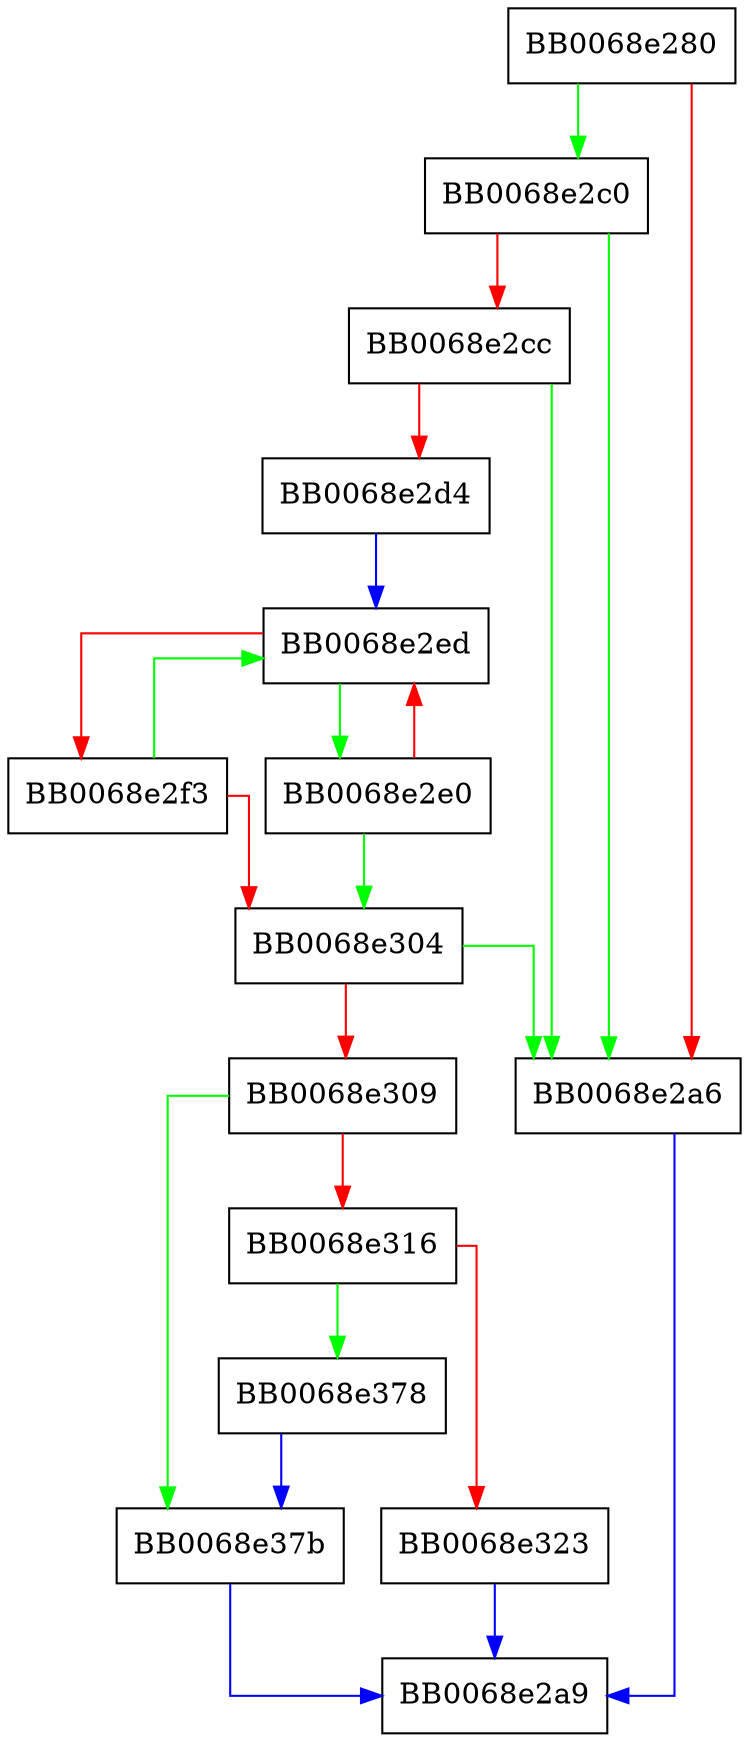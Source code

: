 digraph ossl_default_provider_init {
  node [shape="box"];
  graph [splines=ortho];
  BB0068e280 -> BB0068e2c0 [color="green"];
  BB0068e280 -> BB0068e2a6 [color="red"];
  BB0068e2a6 -> BB0068e2a9 [color="blue"];
  BB0068e2c0 -> BB0068e2a6 [color="green"];
  BB0068e2c0 -> BB0068e2cc [color="red"];
  BB0068e2cc -> BB0068e2a6 [color="green"];
  BB0068e2cc -> BB0068e2d4 [color="red"];
  BB0068e2d4 -> BB0068e2ed [color="blue"];
  BB0068e2e0 -> BB0068e304 [color="green"];
  BB0068e2e0 -> BB0068e2ed [color="red"];
  BB0068e2ed -> BB0068e2e0 [color="green"];
  BB0068e2ed -> BB0068e2f3 [color="red"];
  BB0068e2f3 -> BB0068e2ed [color="green"];
  BB0068e2f3 -> BB0068e304 [color="red"];
  BB0068e304 -> BB0068e2a6 [color="green"];
  BB0068e304 -> BB0068e309 [color="red"];
  BB0068e309 -> BB0068e37b [color="green"];
  BB0068e309 -> BB0068e316 [color="red"];
  BB0068e316 -> BB0068e378 [color="green"];
  BB0068e316 -> BB0068e323 [color="red"];
  BB0068e323 -> BB0068e2a9 [color="blue"];
  BB0068e378 -> BB0068e37b [color="blue"];
  BB0068e37b -> BB0068e2a9 [color="blue"];
}